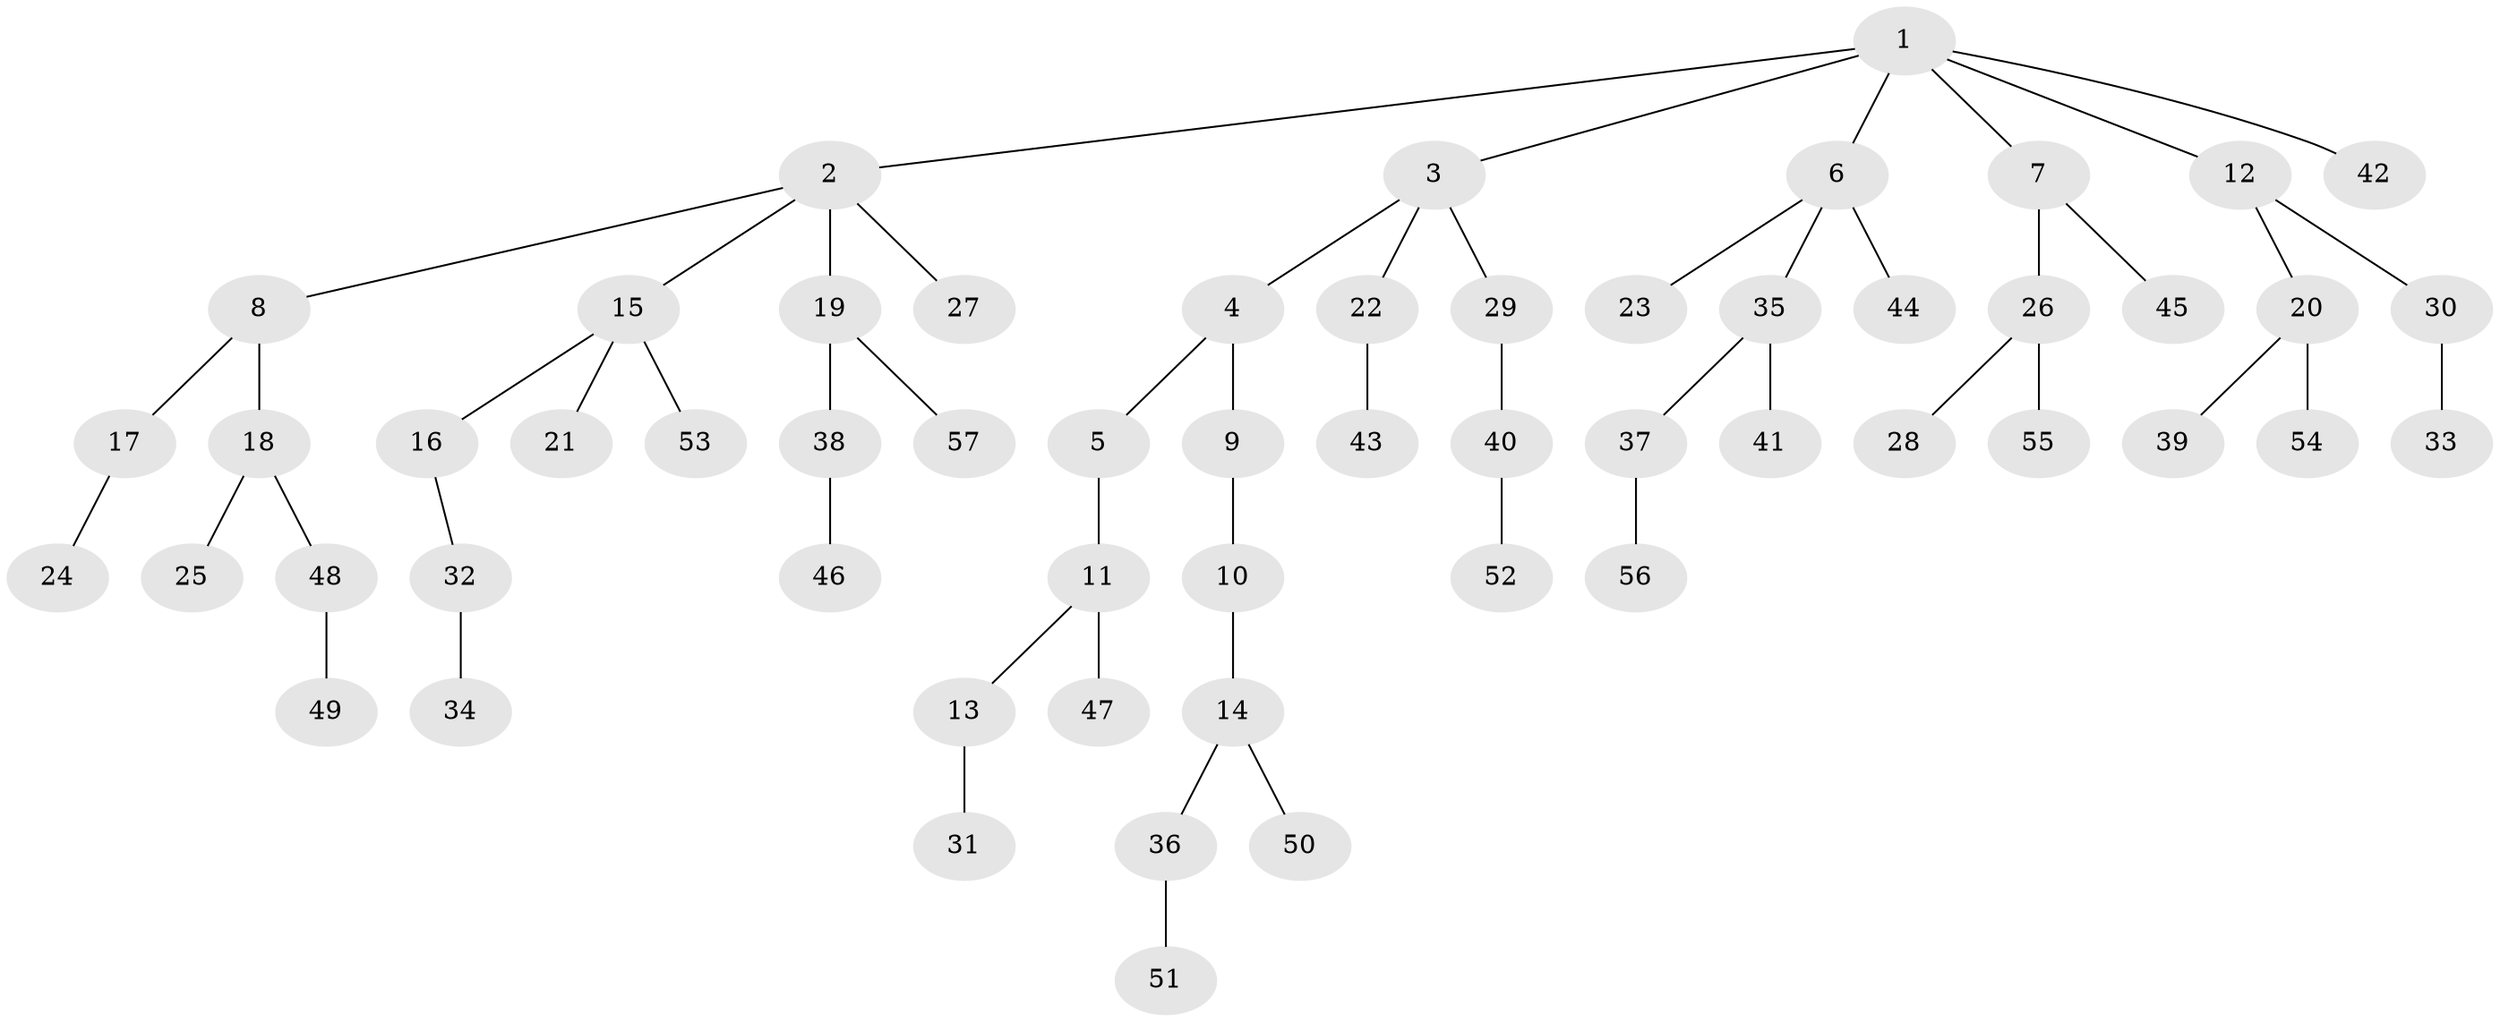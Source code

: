 // coarse degree distribution, {8: 0.045454545454545456, 4: 0.045454545454545456, 5: 0.045454545454545456, 2: 0.18181818181818182, 1: 0.6363636363636364, 3: 0.045454545454545456}
// Generated by graph-tools (version 1.1) at 2025/19/03/04/25 18:19:17]
// undirected, 57 vertices, 56 edges
graph export_dot {
graph [start="1"]
  node [color=gray90,style=filled];
  1;
  2;
  3;
  4;
  5;
  6;
  7;
  8;
  9;
  10;
  11;
  12;
  13;
  14;
  15;
  16;
  17;
  18;
  19;
  20;
  21;
  22;
  23;
  24;
  25;
  26;
  27;
  28;
  29;
  30;
  31;
  32;
  33;
  34;
  35;
  36;
  37;
  38;
  39;
  40;
  41;
  42;
  43;
  44;
  45;
  46;
  47;
  48;
  49;
  50;
  51;
  52;
  53;
  54;
  55;
  56;
  57;
  1 -- 2;
  1 -- 3;
  1 -- 6;
  1 -- 7;
  1 -- 12;
  1 -- 42;
  2 -- 8;
  2 -- 15;
  2 -- 19;
  2 -- 27;
  3 -- 4;
  3 -- 22;
  3 -- 29;
  4 -- 5;
  4 -- 9;
  5 -- 11;
  6 -- 23;
  6 -- 35;
  6 -- 44;
  7 -- 26;
  7 -- 45;
  8 -- 17;
  8 -- 18;
  9 -- 10;
  10 -- 14;
  11 -- 13;
  11 -- 47;
  12 -- 20;
  12 -- 30;
  13 -- 31;
  14 -- 36;
  14 -- 50;
  15 -- 16;
  15 -- 21;
  15 -- 53;
  16 -- 32;
  17 -- 24;
  18 -- 25;
  18 -- 48;
  19 -- 38;
  19 -- 57;
  20 -- 39;
  20 -- 54;
  22 -- 43;
  26 -- 28;
  26 -- 55;
  29 -- 40;
  30 -- 33;
  32 -- 34;
  35 -- 37;
  35 -- 41;
  36 -- 51;
  37 -- 56;
  38 -- 46;
  40 -- 52;
  48 -- 49;
}
